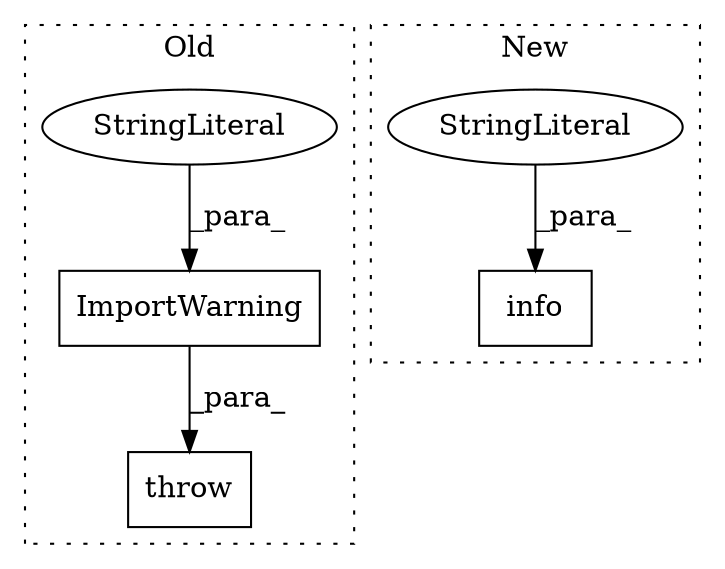 digraph G {
subgraph cluster0 {
1 [label="ImportWarning" a="32" s="712,753" l="14,1" shape="box"];
3 [label="throw" a="53" s="706" l="6" shape="box"];
4 [label="StringLiteral" a="45" s="726" l="27" shape="ellipse"];
label = "Old";
style="dotted";
}
subgraph cluster1 {
2 [label="info" a="32" s="966,1039" l="5,1" shape="box"];
5 [label="StringLiteral" a="45" s="971" l="68" shape="ellipse"];
label = "New";
style="dotted";
}
1 -> 3 [label="_para_"];
4 -> 1 [label="_para_"];
5 -> 2 [label="_para_"];
}